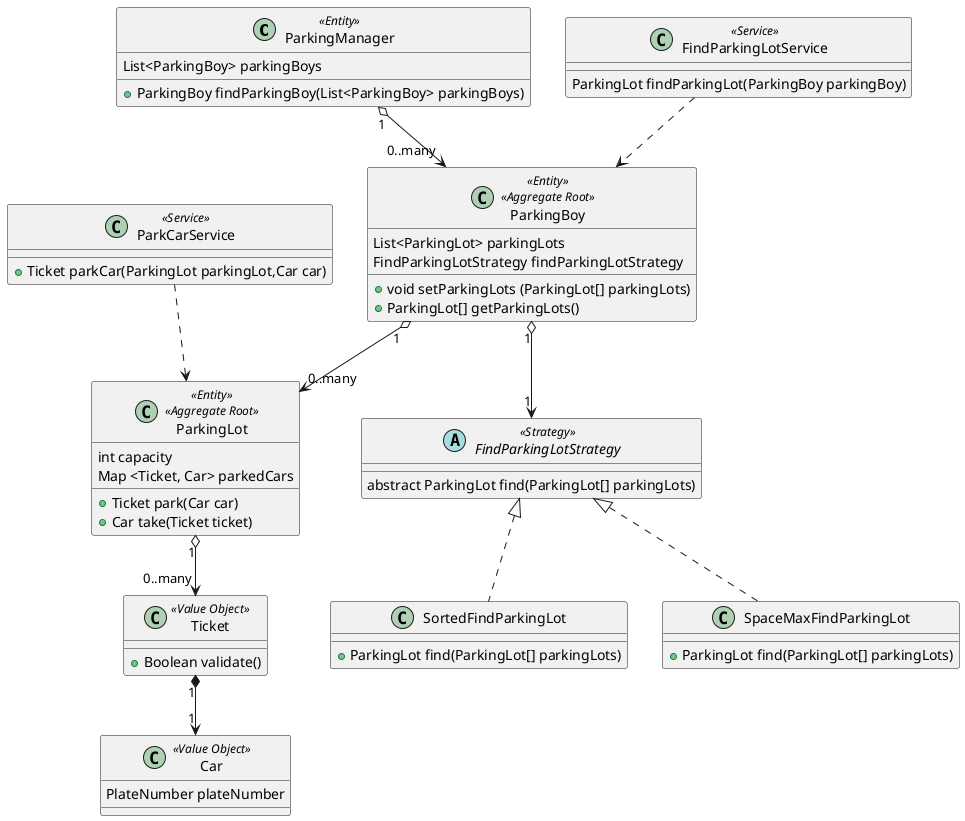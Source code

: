 @startuml


Class ParkingManager <<Entity>> {
List<ParkingBoy> parkingBoys

+ ParkingBoy findParkingBoy(List<ParkingBoy> parkingBoys)
}

Class ParkingBoy << Entity >> <<Aggregate Root>> {
  List<ParkingLot> parkingLots
  FindParkingLotStrategy findParkingLotStrategy

  + void setParkingLots (ParkingLot[] parkingLots)
  + ParkingLot[] getParkingLots()
}

class ParkingLot << Entity >> <<Aggregate Root>> {
  int capacity
  Map <Ticket, Car> parkedCars

  + Ticket park(Car car)
  + Car take(Ticket ticket)
}

Class Car << Value Object >> {
    PlateNumber plateNumber
}

Class Ticket << Value Object >> {
  + Boolean validate()
}

class FindParkingLotService <<Service>> {
ParkingLot findParkingLot(ParkingBoy parkingBoy)
}

class ParkCarService <<Service>> {
+ Ticket parkCar(ParkingLot parkingLot,Car car)
}

abstract class FindParkingLotStrategy <<Strategy>> {
abstract ParkingLot find(ParkingLot[] parkingLots)
}

Class SortedFindParkingLot{
+ParkingLot find(ParkingLot[] parkingLots)
}

Class SpaceMaxFindParkingLot{
+ParkingLot find(ParkingLot[] parkingLots)
}

FindParkingLotStrategy  <|.. SortedFindParkingLot
FindParkingLotStrategy  <|.. SpaceMaxFindParkingLot
ParkingManager "1" o--> "0..many" ParkingBoy
Ticket "1" *--> "1" Car
ParkingLot "1" o--> "0..many" Ticket
ParkingBoy "1" o--> "0..many" ParkingLot
ParkingBoy "1" o--> "1" FindParkingLotStrategy
FindParkingLotService ..> ParkingBoy
ParkCarService ..> ParkingLot
@enduml